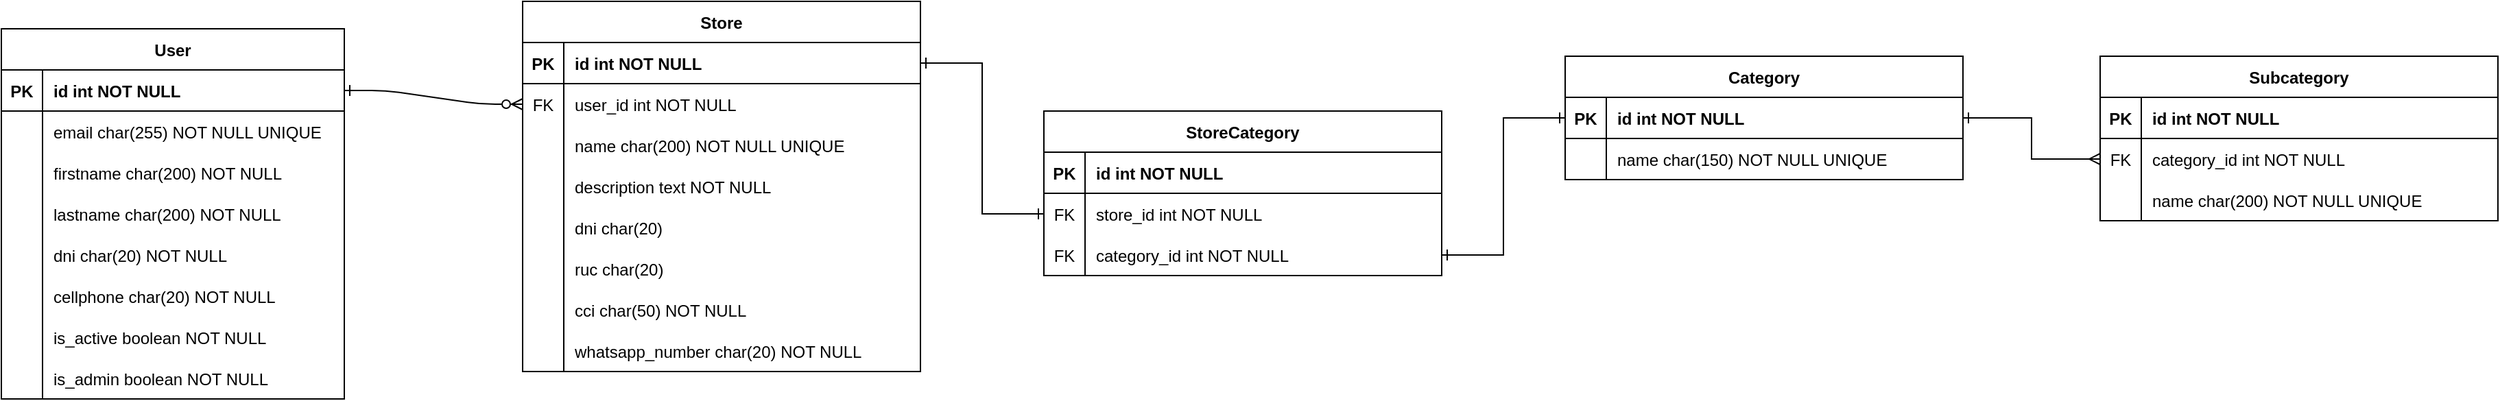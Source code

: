 <mxfile version="23.1.4" type="github">
  <diagram id="R2lEEEUBdFMjLlhIrx00" name="Page-1">
    <mxGraphModel dx="2200" dy="757" grid="1" gridSize="10" guides="1" tooltips="1" connect="1" arrows="1" fold="1" page="1" pageScale="1" pageWidth="850" pageHeight="1100" math="0" shadow="0" extFonts="Permanent Marker^https://fonts.googleapis.com/css?family=Permanent+Marker">
      <root>
        <mxCell id="0" />
        <mxCell id="1" parent="0" />
        <mxCell id="C-vyLk0tnHw3VtMMgP7b-1" value="" style="edgeStyle=entityRelationEdgeStyle;endArrow=ERzeroToMany;startArrow=ERone;endFill=1;startFill=0;entryX=0;entryY=0.5;entryDx=0;entryDy=0;" parent="1" source="C-vyLk0tnHw3VtMMgP7b-24" target="gZIBJm50EYnSoThuGGcv-24" edge="1">
          <mxGeometry width="100" height="100" relative="1" as="geometry">
            <mxPoint x="340" y="720" as="sourcePoint" />
            <mxPoint x="450" y="195" as="targetPoint" />
          </mxGeometry>
        </mxCell>
        <mxCell id="C-vyLk0tnHw3VtMMgP7b-23" value="User" style="shape=table;startSize=30;container=1;collapsible=1;childLayout=tableLayout;fixedRows=1;rowLines=0;fontStyle=1;align=center;resizeLast=1;" parent="1" vertex="1">
          <mxGeometry x="-40" y="90" width="250" height="270" as="geometry" />
        </mxCell>
        <mxCell id="C-vyLk0tnHw3VtMMgP7b-24" value="" style="shape=partialRectangle;collapsible=0;dropTarget=0;pointerEvents=0;fillColor=none;points=[[0,0.5],[1,0.5]];portConstraint=eastwest;top=0;left=0;right=0;bottom=1;" parent="C-vyLk0tnHw3VtMMgP7b-23" vertex="1">
          <mxGeometry y="30" width="250" height="30" as="geometry" />
        </mxCell>
        <mxCell id="C-vyLk0tnHw3VtMMgP7b-25" value="PK" style="shape=partialRectangle;overflow=hidden;connectable=0;fillColor=none;top=0;left=0;bottom=0;right=0;fontStyle=1;" parent="C-vyLk0tnHw3VtMMgP7b-24" vertex="1">
          <mxGeometry width="30" height="30" as="geometry">
            <mxRectangle width="30" height="30" as="alternateBounds" />
          </mxGeometry>
        </mxCell>
        <mxCell id="C-vyLk0tnHw3VtMMgP7b-26" value="id int NOT NULL " style="shape=partialRectangle;overflow=hidden;connectable=0;fillColor=none;top=0;left=0;bottom=0;right=0;align=left;spacingLeft=6;fontStyle=1;" parent="C-vyLk0tnHw3VtMMgP7b-24" vertex="1">
          <mxGeometry x="30" width="220" height="30" as="geometry">
            <mxRectangle width="220" height="30" as="alternateBounds" />
          </mxGeometry>
        </mxCell>
        <mxCell id="gZIBJm50EYnSoThuGGcv-17" style="shape=partialRectangle;collapsible=0;dropTarget=0;pointerEvents=0;fillColor=none;points=[[0,0.5],[1,0.5]];portConstraint=eastwest;top=0;left=0;right=0;bottom=0;" parent="C-vyLk0tnHw3VtMMgP7b-23" vertex="1">
          <mxGeometry y="60" width="250" height="30" as="geometry" />
        </mxCell>
        <mxCell id="gZIBJm50EYnSoThuGGcv-18" style="shape=partialRectangle;overflow=hidden;connectable=0;fillColor=none;top=0;left=0;bottom=0;right=0;" parent="gZIBJm50EYnSoThuGGcv-17" vertex="1">
          <mxGeometry width="30" height="30" as="geometry">
            <mxRectangle width="30" height="30" as="alternateBounds" />
          </mxGeometry>
        </mxCell>
        <mxCell id="gZIBJm50EYnSoThuGGcv-19" value="email char(255) NOT NULL UNIQUE" style="shape=partialRectangle;overflow=hidden;connectable=0;fillColor=none;top=0;left=0;bottom=0;right=0;align=left;spacingLeft=6;" parent="gZIBJm50EYnSoThuGGcv-17" vertex="1">
          <mxGeometry x="30" width="220" height="30" as="geometry">
            <mxRectangle width="220" height="30" as="alternateBounds" />
          </mxGeometry>
        </mxCell>
        <mxCell id="C-vyLk0tnHw3VtMMgP7b-27" value="" style="shape=partialRectangle;collapsible=0;dropTarget=0;pointerEvents=0;fillColor=none;points=[[0,0.5],[1,0.5]];portConstraint=eastwest;top=0;left=0;right=0;bottom=0;" parent="C-vyLk0tnHw3VtMMgP7b-23" vertex="1">
          <mxGeometry y="90" width="250" height="30" as="geometry" />
        </mxCell>
        <mxCell id="C-vyLk0tnHw3VtMMgP7b-28" value="" style="shape=partialRectangle;overflow=hidden;connectable=0;fillColor=none;top=0;left=0;bottom=0;right=0;" parent="C-vyLk0tnHw3VtMMgP7b-27" vertex="1">
          <mxGeometry width="30" height="30" as="geometry">
            <mxRectangle width="30" height="30" as="alternateBounds" />
          </mxGeometry>
        </mxCell>
        <mxCell id="C-vyLk0tnHw3VtMMgP7b-29" value="firstname char(200) NOT NULL" style="shape=partialRectangle;overflow=hidden;connectable=0;fillColor=none;top=0;left=0;bottom=0;right=0;align=left;spacingLeft=6;" parent="C-vyLk0tnHw3VtMMgP7b-27" vertex="1">
          <mxGeometry x="30" width="220" height="30" as="geometry">
            <mxRectangle width="220" height="30" as="alternateBounds" />
          </mxGeometry>
        </mxCell>
        <mxCell id="gZIBJm50EYnSoThuGGcv-2" style="shape=partialRectangle;collapsible=0;dropTarget=0;pointerEvents=0;fillColor=none;points=[[0,0.5],[1,0.5]];portConstraint=eastwest;top=0;left=0;right=0;bottom=0;" parent="C-vyLk0tnHw3VtMMgP7b-23" vertex="1">
          <mxGeometry y="120" width="250" height="30" as="geometry" />
        </mxCell>
        <mxCell id="gZIBJm50EYnSoThuGGcv-3" style="shape=partialRectangle;overflow=hidden;connectable=0;fillColor=none;top=0;left=0;bottom=0;right=0;" parent="gZIBJm50EYnSoThuGGcv-2" vertex="1">
          <mxGeometry width="30" height="30" as="geometry">
            <mxRectangle width="30" height="30" as="alternateBounds" />
          </mxGeometry>
        </mxCell>
        <mxCell id="gZIBJm50EYnSoThuGGcv-4" value="lastname char(200) NOT NULL" style="shape=partialRectangle;overflow=hidden;connectable=0;fillColor=none;top=0;left=0;bottom=0;right=0;align=left;spacingLeft=6;" parent="gZIBJm50EYnSoThuGGcv-2" vertex="1">
          <mxGeometry x="30" width="220" height="30" as="geometry">
            <mxRectangle width="220" height="30" as="alternateBounds" />
          </mxGeometry>
        </mxCell>
        <mxCell id="gZIBJm50EYnSoThuGGcv-5" style="shape=partialRectangle;collapsible=0;dropTarget=0;pointerEvents=0;fillColor=none;points=[[0,0.5],[1,0.5]];portConstraint=eastwest;top=0;left=0;right=0;bottom=0;" parent="C-vyLk0tnHw3VtMMgP7b-23" vertex="1">
          <mxGeometry y="150" width="250" height="30" as="geometry" />
        </mxCell>
        <mxCell id="gZIBJm50EYnSoThuGGcv-6" style="shape=partialRectangle;overflow=hidden;connectable=0;fillColor=none;top=0;left=0;bottom=0;right=0;" parent="gZIBJm50EYnSoThuGGcv-5" vertex="1">
          <mxGeometry width="30" height="30" as="geometry">
            <mxRectangle width="30" height="30" as="alternateBounds" />
          </mxGeometry>
        </mxCell>
        <mxCell id="gZIBJm50EYnSoThuGGcv-7" value="dni char(20) NOT NULL" style="shape=partialRectangle;overflow=hidden;connectable=0;fillColor=none;top=0;left=0;bottom=0;right=0;align=left;spacingLeft=6;" parent="gZIBJm50EYnSoThuGGcv-5" vertex="1">
          <mxGeometry x="30" width="220" height="30" as="geometry">
            <mxRectangle width="220" height="30" as="alternateBounds" />
          </mxGeometry>
        </mxCell>
        <mxCell id="gZIBJm50EYnSoThuGGcv-8" style="shape=partialRectangle;collapsible=0;dropTarget=0;pointerEvents=0;fillColor=none;points=[[0,0.5],[1,0.5]];portConstraint=eastwest;top=0;left=0;right=0;bottom=0;" parent="C-vyLk0tnHw3VtMMgP7b-23" vertex="1">
          <mxGeometry y="180" width="250" height="30" as="geometry" />
        </mxCell>
        <mxCell id="gZIBJm50EYnSoThuGGcv-9" style="shape=partialRectangle;overflow=hidden;connectable=0;fillColor=none;top=0;left=0;bottom=0;right=0;" parent="gZIBJm50EYnSoThuGGcv-8" vertex="1">
          <mxGeometry width="30" height="30" as="geometry">
            <mxRectangle width="30" height="30" as="alternateBounds" />
          </mxGeometry>
        </mxCell>
        <mxCell id="gZIBJm50EYnSoThuGGcv-10" value="cellphone char(20) NOT NULL" style="shape=partialRectangle;overflow=hidden;connectable=0;fillColor=none;top=0;left=0;bottom=0;right=0;align=left;spacingLeft=6;" parent="gZIBJm50EYnSoThuGGcv-8" vertex="1">
          <mxGeometry x="30" width="220" height="30" as="geometry">
            <mxRectangle width="220" height="30" as="alternateBounds" />
          </mxGeometry>
        </mxCell>
        <mxCell id="gZIBJm50EYnSoThuGGcv-11" style="shape=partialRectangle;collapsible=0;dropTarget=0;pointerEvents=0;fillColor=none;points=[[0,0.5],[1,0.5]];portConstraint=eastwest;top=0;left=0;right=0;bottom=0;" parent="C-vyLk0tnHw3VtMMgP7b-23" vertex="1">
          <mxGeometry y="210" width="250" height="30" as="geometry" />
        </mxCell>
        <mxCell id="gZIBJm50EYnSoThuGGcv-12" style="shape=partialRectangle;overflow=hidden;connectable=0;fillColor=none;top=0;left=0;bottom=0;right=0;" parent="gZIBJm50EYnSoThuGGcv-11" vertex="1">
          <mxGeometry width="30" height="30" as="geometry">
            <mxRectangle width="30" height="30" as="alternateBounds" />
          </mxGeometry>
        </mxCell>
        <mxCell id="gZIBJm50EYnSoThuGGcv-13" value="is_active boolean NOT NULL" style="shape=partialRectangle;overflow=hidden;connectable=0;fillColor=none;top=0;left=0;bottom=0;right=0;align=left;spacingLeft=6;" parent="gZIBJm50EYnSoThuGGcv-11" vertex="1">
          <mxGeometry x="30" width="220" height="30" as="geometry">
            <mxRectangle width="220" height="30" as="alternateBounds" />
          </mxGeometry>
        </mxCell>
        <mxCell id="gZIBJm50EYnSoThuGGcv-14" style="shape=partialRectangle;collapsible=0;dropTarget=0;pointerEvents=0;fillColor=none;points=[[0,0.5],[1,0.5]];portConstraint=eastwest;top=0;left=0;right=0;bottom=0;" parent="C-vyLk0tnHw3VtMMgP7b-23" vertex="1">
          <mxGeometry y="240" width="250" height="30" as="geometry" />
        </mxCell>
        <mxCell id="gZIBJm50EYnSoThuGGcv-15" style="shape=partialRectangle;overflow=hidden;connectable=0;fillColor=none;top=0;left=0;bottom=0;right=0;" parent="gZIBJm50EYnSoThuGGcv-14" vertex="1">
          <mxGeometry width="30" height="30" as="geometry">
            <mxRectangle width="30" height="30" as="alternateBounds" />
          </mxGeometry>
        </mxCell>
        <mxCell id="gZIBJm50EYnSoThuGGcv-16" value="is_admin boolean NOT NULL" style="shape=partialRectangle;overflow=hidden;connectable=0;fillColor=none;top=0;left=0;bottom=0;right=0;align=left;spacingLeft=6;" parent="gZIBJm50EYnSoThuGGcv-14" vertex="1">
          <mxGeometry x="30" width="220" height="30" as="geometry">
            <mxRectangle width="220" height="30" as="alternateBounds" />
          </mxGeometry>
        </mxCell>
        <mxCell id="gZIBJm50EYnSoThuGGcv-20" value="Store" style="shape=table;startSize=30;container=1;collapsible=1;childLayout=tableLayout;fixedRows=1;rowLines=0;fontStyle=1;align=center;resizeLast=1;" parent="1" vertex="1">
          <mxGeometry x="340" y="70" width="290" height="270" as="geometry" />
        </mxCell>
        <mxCell id="gZIBJm50EYnSoThuGGcv-21" value="" style="shape=partialRectangle;collapsible=0;dropTarget=0;pointerEvents=0;fillColor=none;points=[[0,0.5],[1,0.5]];portConstraint=eastwest;top=0;left=0;right=0;bottom=1;" parent="gZIBJm50EYnSoThuGGcv-20" vertex="1">
          <mxGeometry y="30" width="290" height="30" as="geometry" />
        </mxCell>
        <mxCell id="gZIBJm50EYnSoThuGGcv-22" value="PK" style="shape=partialRectangle;overflow=hidden;connectable=0;fillColor=none;top=0;left=0;bottom=0;right=0;fontStyle=1;" parent="gZIBJm50EYnSoThuGGcv-21" vertex="1">
          <mxGeometry width="30" height="30" as="geometry">
            <mxRectangle width="30" height="30" as="alternateBounds" />
          </mxGeometry>
        </mxCell>
        <mxCell id="gZIBJm50EYnSoThuGGcv-23" value="id int NOT NULL " style="shape=partialRectangle;overflow=hidden;connectable=0;fillColor=none;top=0;left=0;bottom=0;right=0;align=left;spacingLeft=6;fontStyle=1;" parent="gZIBJm50EYnSoThuGGcv-21" vertex="1">
          <mxGeometry x="30" width="260" height="30" as="geometry">
            <mxRectangle width="260" height="30" as="alternateBounds" />
          </mxGeometry>
        </mxCell>
        <mxCell id="gZIBJm50EYnSoThuGGcv-24" style="shape=partialRectangle;collapsible=0;dropTarget=0;pointerEvents=0;fillColor=none;points=[[0,0.5],[1,0.5]];portConstraint=eastwest;top=0;left=0;right=0;bottom=0;" parent="gZIBJm50EYnSoThuGGcv-20" vertex="1">
          <mxGeometry y="60" width="290" height="30" as="geometry" />
        </mxCell>
        <mxCell id="gZIBJm50EYnSoThuGGcv-25" value="FK" style="shape=partialRectangle;overflow=hidden;connectable=0;fillColor=none;top=0;left=0;bottom=0;right=0;" parent="gZIBJm50EYnSoThuGGcv-24" vertex="1">
          <mxGeometry width="30" height="30" as="geometry">
            <mxRectangle width="30" height="30" as="alternateBounds" />
          </mxGeometry>
        </mxCell>
        <mxCell id="gZIBJm50EYnSoThuGGcv-26" value="user_id int NOT NULL" style="shape=partialRectangle;overflow=hidden;connectable=0;fillColor=none;top=0;left=0;bottom=0;right=0;align=left;spacingLeft=6;" parent="gZIBJm50EYnSoThuGGcv-24" vertex="1">
          <mxGeometry x="30" width="260" height="30" as="geometry">
            <mxRectangle width="260" height="30" as="alternateBounds" />
          </mxGeometry>
        </mxCell>
        <mxCell id="gZIBJm50EYnSoThuGGcv-27" value="" style="shape=partialRectangle;collapsible=0;dropTarget=0;pointerEvents=0;fillColor=none;points=[[0,0.5],[1,0.5]];portConstraint=eastwest;top=0;left=0;right=0;bottom=0;" parent="gZIBJm50EYnSoThuGGcv-20" vertex="1">
          <mxGeometry y="90" width="290" height="30" as="geometry" />
        </mxCell>
        <mxCell id="gZIBJm50EYnSoThuGGcv-28" value="" style="shape=partialRectangle;overflow=hidden;connectable=0;fillColor=none;top=0;left=0;bottom=0;right=0;" parent="gZIBJm50EYnSoThuGGcv-27" vertex="1">
          <mxGeometry width="30" height="30" as="geometry">
            <mxRectangle width="30" height="30" as="alternateBounds" />
          </mxGeometry>
        </mxCell>
        <mxCell id="gZIBJm50EYnSoThuGGcv-29" value="name char(200) NOT NULL UNIQUE" style="shape=partialRectangle;overflow=hidden;connectable=0;fillColor=none;top=0;left=0;bottom=0;right=0;align=left;spacingLeft=6;" parent="gZIBJm50EYnSoThuGGcv-27" vertex="1">
          <mxGeometry x="30" width="260" height="30" as="geometry">
            <mxRectangle width="260" height="30" as="alternateBounds" />
          </mxGeometry>
        </mxCell>
        <mxCell id="gZIBJm50EYnSoThuGGcv-30" style="shape=partialRectangle;collapsible=0;dropTarget=0;pointerEvents=0;fillColor=none;points=[[0,0.5],[1,0.5]];portConstraint=eastwest;top=0;left=0;right=0;bottom=0;" parent="gZIBJm50EYnSoThuGGcv-20" vertex="1">
          <mxGeometry y="120" width="290" height="30" as="geometry" />
        </mxCell>
        <mxCell id="gZIBJm50EYnSoThuGGcv-31" style="shape=partialRectangle;overflow=hidden;connectable=0;fillColor=none;top=0;left=0;bottom=0;right=0;" parent="gZIBJm50EYnSoThuGGcv-30" vertex="1">
          <mxGeometry width="30" height="30" as="geometry">
            <mxRectangle width="30" height="30" as="alternateBounds" />
          </mxGeometry>
        </mxCell>
        <mxCell id="gZIBJm50EYnSoThuGGcv-32" value="description text NOT NULL" style="shape=partialRectangle;overflow=hidden;connectable=0;fillColor=none;top=0;left=0;bottom=0;right=0;align=left;spacingLeft=6;" parent="gZIBJm50EYnSoThuGGcv-30" vertex="1">
          <mxGeometry x="30" width="260" height="30" as="geometry">
            <mxRectangle width="260" height="30" as="alternateBounds" />
          </mxGeometry>
        </mxCell>
        <mxCell id="gZIBJm50EYnSoThuGGcv-58" style="shape=partialRectangle;collapsible=0;dropTarget=0;pointerEvents=0;fillColor=none;points=[[0,0.5],[1,0.5]];portConstraint=eastwest;top=0;left=0;right=0;bottom=0;" parent="gZIBJm50EYnSoThuGGcv-20" vertex="1">
          <mxGeometry y="150" width="290" height="30" as="geometry" />
        </mxCell>
        <mxCell id="gZIBJm50EYnSoThuGGcv-59" style="shape=partialRectangle;overflow=hidden;connectable=0;fillColor=none;top=0;left=0;bottom=0;right=0;" parent="gZIBJm50EYnSoThuGGcv-58" vertex="1">
          <mxGeometry width="30" height="30" as="geometry">
            <mxRectangle width="30" height="30" as="alternateBounds" />
          </mxGeometry>
        </mxCell>
        <mxCell id="gZIBJm50EYnSoThuGGcv-60" value="dni char(20)" style="shape=partialRectangle;overflow=hidden;connectable=0;fillColor=none;top=0;left=0;bottom=0;right=0;align=left;spacingLeft=6;" parent="gZIBJm50EYnSoThuGGcv-58" vertex="1">
          <mxGeometry x="30" width="260" height="30" as="geometry">
            <mxRectangle width="260" height="30" as="alternateBounds" />
          </mxGeometry>
        </mxCell>
        <mxCell id="gZIBJm50EYnSoThuGGcv-61" style="shape=partialRectangle;collapsible=0;dropTarget=0;pointerEvents=0;fillColor=none;points=[[0,0.5],[1,0.5]];portConstraint=eastwest;top=0;left=0;right=0;bottom=0;" parent="gZIBJm50EYnSoThuGGcv-20" vertex="1">
          <mxGeometry y="180" width="290" height="30" as="geometry" />
        </mxCell>
        <mxCell id="gZIBJm50EYnSoThuGGcv-62" style="shape=partialRectangle;overflow=hidden;connectable=0;fillColor=none;top=0;left=0;bottom=0;right=0;" parent="gZIBJm50EYnSoThuGGcv-61" vertex="1">
          <mxGeometry width="30" height="30" as="geometry">
            <mxRectangle width="30" height="30" as="alternateBounds" />
          </mxGeometry>
        </mxCell>
        <mxCell id="gZIBJm50EYnSoThuGGcv-63" value="ruc char(20)" style="shape=partialRectangle;overflow=hidden;connectable=0;fillColor=none;top=0;left=0;bottom=0;right=0;align=left;spacingLeft=6;" parent="gZIBJm50EYnSoThuGGcv-61" vertex="1">
          <mxGeometry x="30" width="260" height="30" as="geometry">
            <mxRectangle width="260" height="30" as="alternateBounds" />
          </mxGeometry>
        </mxCell>
        <mxCell id="gZIBJm50EYnSoThuGGcv-64" style="shape=partialRectangle;collapsible=0;dropTarget=0;pointerEvents=0;fillColor=none;points=[[0,0.5],[1,0.5]];portConstraint=eastwest;top=0;left=0;right=0;bottom=0;" parent="gZIBJm50EYnSoThuGGcv-20" vertex="1">
          <mxGeometry y="210" width="290" height="30" as="geometry" />
        </mxCell>
        <mxCell id="gZIBJm50EYnSoThuGGcv-65" style="shape=partialRectangle;overflow=hidden;connectable=0;fillColor=none;top=0;left=0;bottom=0;right=0;" parent="gZIBJm50EYnSoThuGGcv-64" vertex="1">
          <mxGeometry width="30" height="30" as="geometry">
            <mxRectangle width="30" height="30" as="alternateBounds" />
          </mxGeometry>
        </mxCell>
        <mxCell id="gZIBJm50EYnSoThuGGcv-66" value="cci char(50) NOT NULL" style="shape=partialRectangle;overflow=hidden;connectable=0;fillColor=none;top=0;left=0;bottom=0;right=0;align=left;spacingLeft=6;" parent="gZIBJm50EYnSoThuGGcv-64" vertex="1">
          <mxGeometry x="30" width="260" height="30" as="geometry">
            <mxRectangle width="260" height="30" as="alternateBounds" />
          </mxGeometry>
        </mxCell>
        <mxCell id="Qr9hbRD1f0sO_-_0x8ud-1" style="shape=partialRectangle;collapsible=0;dropTarget=0;pointerEvents=0;fillColor=none;points=[[0,0.5],[1,0.5]];portConstraint=eastwest;top=0;left=0;right=0;bottom=0;" parent="gZIBJm50EYnSoThuGGcv-20" vertex="1">
          <mxGeometry y="240" width="290" height="30" as="geometry" />
        </mxCell>
        <mxCell id="Qr9hbRD1f0sO_-_0x8ud-2" style="shape=partialRectangle;overflow=hidden;connectable=0;fillColor=none;top=0;left=0;bottom=0;right=0;" parent="Qr9hbRD1f0sO_-_0x8ud-1" vertex="1">
          <mxGeometry width="30" height="30" as="geometry">
            <mxRectangle width="30" height="30" as="alternateBounds" />
          </mxGeometry>
        </mxCell>
        <mxCell id="Qr9hbRD1f0sO_-_0x8ud-3" value="whatsapp_number char(20) NOT NULL" style="shape=partialRectangle;overflow=hidden;connectable=0;fillColor=none;top=0;left=0;bottom=0;right=0;align=left;spacingLeft=6;" parent="Qr9hbRD1f0sO_-_0x8ud-1" vertex="1">
          <mxGeometry x="30" width="260" height="30" as="geometry">
            <mxRectangle width="260" height="30" as="alternateBounds" />
          </mxGeometry>
        </mxCell>
        <mxCell id="ODSx0NlHS4sXKu3ULCnG-1" value="Category" style="shape=table;startSize=30;container=1;collapsible=1;childLayout=tableLayout;fixedRows=1;rowLines=0;fontStyle=1;align=center;resizeLast=1;" parent="1" vertex="1">
          <mxGeometry x="1100" y="110" width="290" height="90" as="geometry" />
        </mxCell>
        <mxCell id="ODSx0NlHS4sXKu3ULCnG-2" value="" style="shape=partialRectangle;collapsible=0;dropTarget=0;pointerEvents=0;fillColor=none;points=[[0,0.5],[1,0.5]];portConstraint=eastwest;top=0;left=0;right=0;bottom=1;" parent="ODSx0NlHS4sXKu3ULCnG-1" vertex="1">
          <mxGeometry y="30" width="290" height="30" as="geometry" />
        </mxCell>
        <mxCell id="ODSx0NlHS4sXKu3ULCnG-3" value="PK" style="shape=partialRectangle;overflow=hidden;connectable=0;fillColor=none;top=0;left=0;bottom=0;right=0;fontStyle=1;" parent="ODSx0NlHS4sXKu3ULCnG-2" vertex="1">
          <mxGeometry width="30" height="30" as="geometry">
            <mxRectangle width="30" height="30" as="alternateBounds" />
          </mxGeometry>
        </mxCell>
        <mxCell id="ODSx0NlHS4sXKu3ULCnG-4" value="id int NOT NULL " style="shape=partialRectangle;overflow=hidden;connectable=0;fillColor=none;top=0;left=0;bottom=0;right=0;align=left;spacingLeft=6;fontStyle=1;" parent="ODSx0NlHS4sXKu3ULCnG-2" vertex="1">
          <mxGeometry x="30" width="260" height="30" as="geometry">
            <mxRectangle width="260" height="30" as="alternateBounds" />
          </mxGeometry>
        </mxCell>
        <mxCell id="ODSx0NlHS4sXKu3ULCnG-8" value="" style="shape=partialRectangle;collapsible=0;dropTarget=0;pointerEvents=0;fillColor=none;points=[[0,0.5],[1,0.5]];portConstraint=eastwest;top=0;left=0;right=0;bottom=0;" parent="ODSx0NlHS4sXKu3ULCnG-1" vertex="1">
          <mxGeometry y="60" width="290" height="30" as="geometry" />
        </mxCell>
        <mxCell id="ODSx0NlHS4sXKu3ULCnG-9" value="" style="shape=partialRectangle;overflow=hidden;connectable=0;fillColor=none;top=0;left=0;bottom=0;right=0;" parent="ODSx0NlHS4sXKu3ULCnG-8" vertex="1">
          <mxGeometry width="30" height="30" as="geometry">
            <mxRectangle width="30" height="30" as="alternateBounds" />
          </mxGeometry>
        </mxCell>
        <mxCell id="ODSx0NlHS4sXKu3ULCnG-10" value="name char(150) NOT NULL UNIQUE" style="shape=partialRectangle;overflow=hidden;connectable=0;fillColor=none;top=0;left=0;bottom=0;right=0;align=left;spacingLeft=6;" parent="ODSx0NlHS4sXKu3ULCnG-8" vertex="1">
          <mxGeometry x="30" width="260" height="30" as="geometry">
            <mxRectangle width="260" height="30" as="alternateBounds" />
          </mxGeometry>
        </mxCell>
        <mxCell id="JtWKg_1jq4nkwEgcFHwq-11" style="edgeStyle=orthogonalEdgeStyle;rounded=0;orthogonalLoop=1;jettySize=auto;html=1;exitX=0;exitY=0.5;exitDx=0;exitDy=0;endArrow=ERone;endFill=0;startArrow=ERone;startFill=0;" edge="1" parent="1" source="ODSx0NlHS4sXKu3ULCnG-5">
          <mxGeometry relative="1" as="geometry">
            <mxPoint x="820" y="300" as="targetPoint" />
          </mxGeometry>
        </mxCell>
        <mxCell id="JtWKg_1jq4nkwEgcFHwq-12" value="Subcategory" style="shape=table;startSize=30;container=1;collapsible=1;childLayout=tableLayout;fixedRows=1;rowLines=0;fontStyle=1;align=center;resizeLast=1;" vertex="1" parent="1">
          <mxGeometry x="1490" y="110" width="290" height="120" as="geometry" />
        </mxCell>
        <mxCell id="JtWKg_1jq4nkwEgcFHwq-13" value="" style="shape=partialRectangle;collapsible=0;dropTarget=0;pointerEvents=0;fillColor=none;points=[[0,0.5],[1,0.5]];portConstraint=eastwest;top=0;left=0;right=0;bottom=1;" vertex="1" parent="JtWKg_1jq4nkwEgcFHwq-12">
          <mxGeometry y="30" width="290" height="30" as="geometry" />
        </mxCell>
        <mxCell id="JtWKg_1jq4nkwEgcFHwq-14" value="PK" style="shape=partialRectangle;overflow=hidden;connectable=0;fillColor=none;top=0;left=0;bottom=0;right=0;fontStyle=1;" vertex="1" parent="JtWKg_1jq4nkwEgcFHwq-13">
          <mxGeometry width="30" height="30" as="geometry">
            <mxRectangle width="30" height="30" as="alternateBounds" />
          </mxGeometry>
        </mxCell>
        <mxCell id="JtWKg_1jq4nkwEgcFHwq-15" value="id int NOT NULL " style="shape=partialRectangle;overflow=hidden;connectable=0;fillColor=none;top=0;left=0;bottom=0;right=0;align=left;spacingLeft=6;fontStyle=1;" vertex="1" parent="JtWKg_1jq4nkwEgcFHwq-13">
          <mxGeometry x="30" width="260" height="30" as="geometry">
            <mxRectangle width="260" height="30" as="alternateBounds" />
          </mxGeometry>
        </mxCell>
        <mxCell id="JtWKg_1jq4nkwEgcFHwq-16" style="shape=partialRectangle;collapsible=0;dropTarget=0;pointerEvents=0;fillColor=none;points=[[0,0.5],[1,0.5]];portConstraint=eastwest;top=0;left=0;right=0;bottom=0;" vertex="1" parent="JtWKg_1jq4nkwEgcFHwq-12">
          <mxGeometry y="60" width="290" height="30" as="geometry" />
        </mxCell>
        <mxCell id="JtWKg_1jq4nkwEgcFHwq-17" value="FK" style="shape=partialRectangle;overflow=hidden;connectable=0;fillColor=none;top=0;left=0;bottom=0;right=0;" vertex="1" parent="JtWKg_1jq4nkwEgcFHwq-16">
          <mxGeometry width="30" height="30" as="geometry">
            <mxRectangle width="30" height="30" as="alternateBounds" />
          </mxGeometry>
        </mxCell>
        <mxCell id="JtWKg_1jq4nkwEgcFHwq-18" value="category_id int NOT NULL" style="shape=partialRectangle;overflow=hidden;connectable=0;fillColor=none;top=0;left=0;bottom=0;right=0;align=left;spacingLeft=6;" vertex="1" parent="JtWKg_1jq4nkwEgcFHwq-16">
          <mxGeometry x="30" width="260" height="30" as="geometry">
            <mxRectangle width="260" height="30" as="alternateBounds" />
          </mxGeometry>
        </mxCell>
        <mxCell id="JtWKg_1jq4nkwEgcFHwq-19" value="" style="shape=partialRectangle;collapsible=0;dropTarget=0;pointerEvents=0;fillColor=none;points=[[0,0.5],[1,0.5]];portConstraint=eastwest;top=0;left=0;right=0;bottom=0;" vertex="1" parent="JtWKg_1jq4nkwEgcFHwq-12">
          <mxGeometry y="90" width="290" height="30" as="geometry" />
        </mxCell>
        <mxCell id="JtWKg_1jq4nkwEgcFHwq-20" value="" style="shape=partialRectangle;overflow=hidden;connectable=0;fillColor=none;top=0;left=0;bottom=0;right=0;" vertex="1" parent="JtWKg_1jq4nkwEgcFHwq-19">
          <mxGeometry width="30" height="30" as="geometry">
            <mxRectangle width="30" height="30" as="alternateBounds" />
          </mxGeometry>
        </mxCell>
        <mxCell id="JtWKg_1jq4nkwEgcFHwq-21" value="name char(200) NOT NULL UNIQUE" style="shape=partialRectangle;overflow=hidden;connectable=0;fillColor=none;top=0;left=0;bottom=0;right=0;align=left;spacingLeft=6;" vertex="1" parent="JtWKg_1jq4nkwEgcFHwq-19">
          <mxGeometry x="30" width="260" height="30" as="geometry">
            <mxRectangle width="260" height="30" as="alternateBounds" />
          </mxGeometry>
        </mxCell>
        <mxCell id="JtWKg_1jq4nkwEgcFHwq-22" value="StoreCategory" style="shape=table;startSize=30;container=1;collapsible=1;childLayout=tableLayout;fixedRows=1;rowLines=0;fontStyle=1;align=center;resizeLast=1;" vertex="1" parent="1">
          <mxGeometry x="720" y="150" width="290" height="120" as="geometry" />
        </mxCell>
        <mxCell id="JtWKg_1jq4nkwEgcFHwq-23" value="" style="shape=partialRectangle;collapsible=0;dropTarget=0;pointerEvents=0;fillColor=none;points=[[0,0.5],[1,0.5]];portConstraint=eastwest;top=0;left=0;right=0;bottom=1;" vertex="1" parent="JtWKg_1jq4nkwEgcFHwq-22">
          <mxGeometry y="30" width="290" height="30" as="geometry" />
        </mxCell>
        <mxCell id="JtWKg_1jq4nkwEgcFHwq-24" value="PK" style="shape=partialRectangle;overflow=hidden;connectable=0;fillColor=none;top=0;left=0;bottom=0;right=0;fontStyle=1;" vertex="1" parent="JtWKg_1jq4nkwEgcFHwq-23">
          <mxGeometry width="30" height="30" as="geometry">
            <mxRectangle width="30" height="30" as="alternateBounds" />
          </mxGeometry>
        </mxCell>
        <mxCell id="JtWKg_1jq4nkwEgcFHwq-25" value="id int NOT NULL " style="shape=partialRectangle;overflow=hidden;connectable=0;fillColor=none;top=0;left=0;bottom=0;right=0;align=left;spacingLeft=6;fontStyle=1;" vertex="1" parent="JtWKg_1jq4nkwEgcFHwq-23">
          <mxGeometry x="30" width="260" height="30" as="geometry">
            <mxRectangle width="260" height="30" as="alternateBounds" />
          </mxGeometry>
        </mxCell>
        <mxCell id="JtWKg_1jq4nkwEgcFHwq-26" style="shape=partialRectangle;collapsible=0;dropTarget=0;pointerEvents=0;fillColor=none;points=[[0,0.5],[1,0.5]];portConstraint=eastwest;top=0;left=0;right=0;bottom=0;" vertex="1" parent="JtWKg_1jq4nkwEgcFHwq-22">
          <mxGeometry y="60" width="290" height="30" as="geometry" />
        </mxCell>
        <mxCell id="JtWKg_1jq4nkwEgcFHwq-27" value="FK" style="shape=partialRectangle;overflow=hidden;connectable=0;fillColor=none;top=0;left=0;bottom=0;right=0;" vertex="1" parent="JtWKg_1jq4nkwEgcFHwq-26">
          <mxGeometry width="30" height="30" as="geometry">
            <mxRectangle width="30" height="30" as="alternateBounds" />
          </mxGeometry>
        </mxCell>
        <mxCell id="JtWKg_1jq4nkwEgcFHwq-28" value="store_id int NOT NULL" style="shape=partialRectangle;overflow=hidden;connectable=0;fillColor=none;top=0;left=0;bottom=0;right=0;align=left;spacingLeft=6;" vertex="1" parent="JtWKg_1jq4nkwEgcFHwq-26">
          <mxGeometry x="30" width="260" height="30" as="geometry">
            <mxRectangle width="260" height="30" as="alternateBounds" />
          </mxGeometry>
        </mxCell>
        <mxCell id="JtWKg_1jq4nkwEgcFHwq-29" value="" style="shape=partialRectangle;collapsible=0;dropTarget=0;pointerEvents=0;fillColor=none;points=[[0,0.5],[1,0.5]];portConstraint=eastwest;top=0;left=0;right=0;bottom=0;" vertex="1" parent="JtWKg_1jq4nkwEgcFHwq-22">
          <mxGeometry y="90" width="290" height="30" as="geometry" />
        </mxCell>
        <mxCell id="JtWKg_1jq4nkwEgcFHwq-30" value="FK" style="shape=partialRectangle;overflow=hidden;connectable=0;fillColor=none;top=0;left=0;bottom=0;right=0;" vertex="1" parent="JtWKg_1jq4nkwEgcFHwq-29">
          <mxGeometry width="30" height="30" as="geometry">
            <mxRectangle width="30" height="30" as="alternateBounds" />
          </mxGeometry>
        </mxCell>
        <mxCell id="JtWKg_1jq4nkwEgcFHwq-31" value="category_id int NOT NULL" style="shape=partialRectangle;overflow=hidden;connectable=0;fillColor=none;top=0;left=0;bottom=0;right=0;align=left;spacingLeft=6;" vertex="1" parent="JtWKg_1jq4nkwEgcFHwq-29">
          <mxGeometry x="30" width="260" height="30" as="geometry">
            <mxRectangle width="260" height="30" as="alternateBounds" />
          </mxGeometry>
        </mxCell>
        <mxCell id="JtWKg_1jq4nkwEgcFHwq-32" style="edgeStyle=orthogonalEdgeStyle;rounded=0;orthogonalLoop=1;jettySize=auto;html=1;exitX=0;exitY=0.5;exitDx=0;exitDy=0;entryX=1;entryY=0.5;entryDx=0;entryDy=0;endArrow=ERone;endFill=0;startArrow=ERone;startFill=0;" edge="1" parent="1" source="JtWKg_1jq4nkwEgcFHwq-26" target="gZIBJm50EYnSoThuGGcv-21">
          <mxGeometry relative="1" as="geometry" />
        </mxCell>
        <mxCell id="JtWKg_1jq4nkwEgcFHwq-33" style="edgeStyle=orthogonalEdgeStyle;rounded=0;orthogonalLoop=1;jettySize=auto;html=1;exitX=1;exitY=0.5;exitDx=0;exitDy=0;entryX=0;entryY=0.5;entryDx=0;entryDy=0;endArrow=ERone;endFill=0;startArrow=ERone;startFill=0;" edge="1" parent="1" source="JtWKg_1jq4nkwEgcFHwq-29" target="ODSx0NlHS4sXKu3ULCnG-2">
          <mxGeometry relative="1" as="geometry" />
        </mxCell>
        <mxCell id="JtWKg_1jq4nkwEgcFHwq-34" style="edgeStyle=orthogonalEdgeStyle;rounded=0;orthogonalLoop=1;jettySize=auto;html=1;exitX=1;exitY=0.5;exitDx=0;exitDy=0;entryX=0;entryY=0.5;entryDx=0;entryDy=0;endArrow=ERmany;endFill=0;startArrow=ERone;startFill=0;" edge="1" parent="1" source="ODSx0NlHS4sXKu3ULCnG-2" target="JtWKg_1jq4nkwEgcFHwq-16">
          <mxGeometry relative="1" as="geometry" />
        </mxCell>
      </root>
    </mxGraphModel>
  </diagram>
</mxfile>

